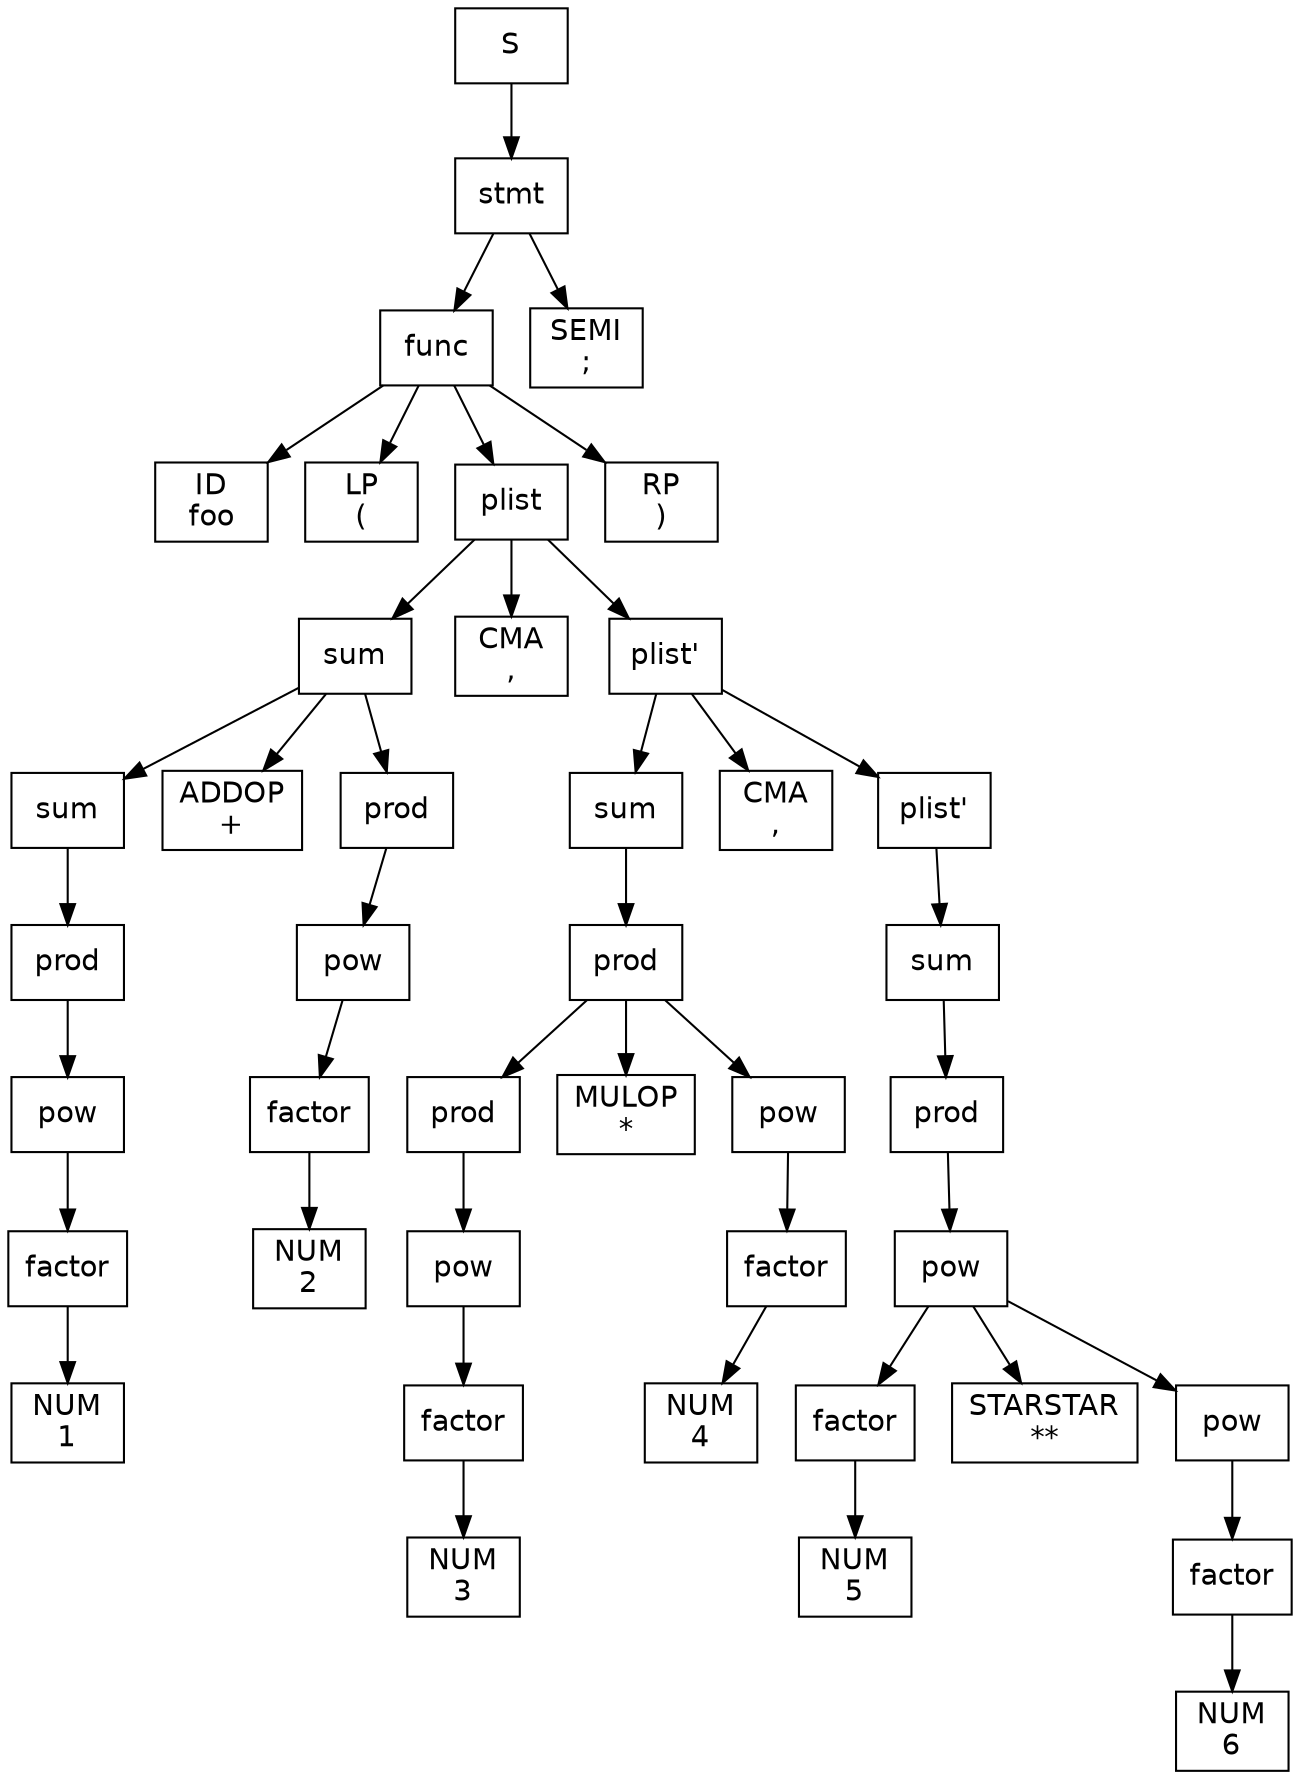 digraph d{
node [fontname="Helvetica",shape=box];
n0 [label=<S>];
n1 [label=<stmt>];
n2 [label=<func>];
n3 [label=<ID<br/>foo>];
n4 [label=<LP<br/>(>];
n5 [label=<plist>];
n6 [label=<sum>];
n7 [label=<sum>];
n8 [label=<prod>];
n9 [label=<pow>];
n10 [label=<factor>];
n11 [label=<NUM<br/>1>];
n12 [label=<ADDOP<br/>+>];
n13 [label=<prod>];
n14 [label=<pow>];
n15 [label=<factor>];
n16 [label=<NUM<br/>2>];
n17 [label=<CMA<br/>,>];
n18 [label=<plist'>];
n19 [label=<sum>];
n20 [label=<prod>];
n21 [label=<prod>];
n22 [label=<pow>];
n23 [label=<factor>];
n24 [label=<NUM<br/>3>];
n25 [label=<MULOP<br/>*>];
n26 [label=<pow>];
n27 [label=<factor>];
n28 [label=<NUM<br/>4>];
n29 [label=<CMA<br/>,>];
n30 [label=<plist'>];
n31 [label=<sum>];
n32 [label=<prod>];
n33 [label=<pow>];
n34 [label=<factor>];
n35 [label=<NUM<br/>5>];
n36 [label=<STARSTAR<br/>**>];
n37 [label=<pow>];
n38 [label=<factor>];
n39 [label=<NUM<br/>6>];
n40 [label=<RP<br/>)>];
n41 [label=<SEMI<br/>;>];
n0 -> n1;
n1 -> n2;
n1 -> n41;
n2 -> n3;
n2 -> n4;
n2 -> n5;
n2 -> n40;
n5 -> n6;
n5 -> n17;
n5 -> n18;
n6 -> n7;
n6 -> n12;
n6 -> n13;
n7 -> n8;
n8 -> n9;
n9 -> n10;
n10 -> n11;
n13 -> n14;
n14 -> n15;
n15 -> n16;
n18 -> n19;
n18 -> n29;
n18 -> n30;
n19 -> n20;
n20 -> n21;
n20 -> n25;
n20 -> n26;
n21 -> n22;
n22 -> n23;
n23 -> n24;
n26 -> n27;
n27 -> n28;
n30 -> n31;
n31 -> n32;
n32 -> n33;
n33 -> n34;
n33 -> n36;
n33 -> n37;
n34 -> n35;
n37 -> n38;
n38 -> n39;
}